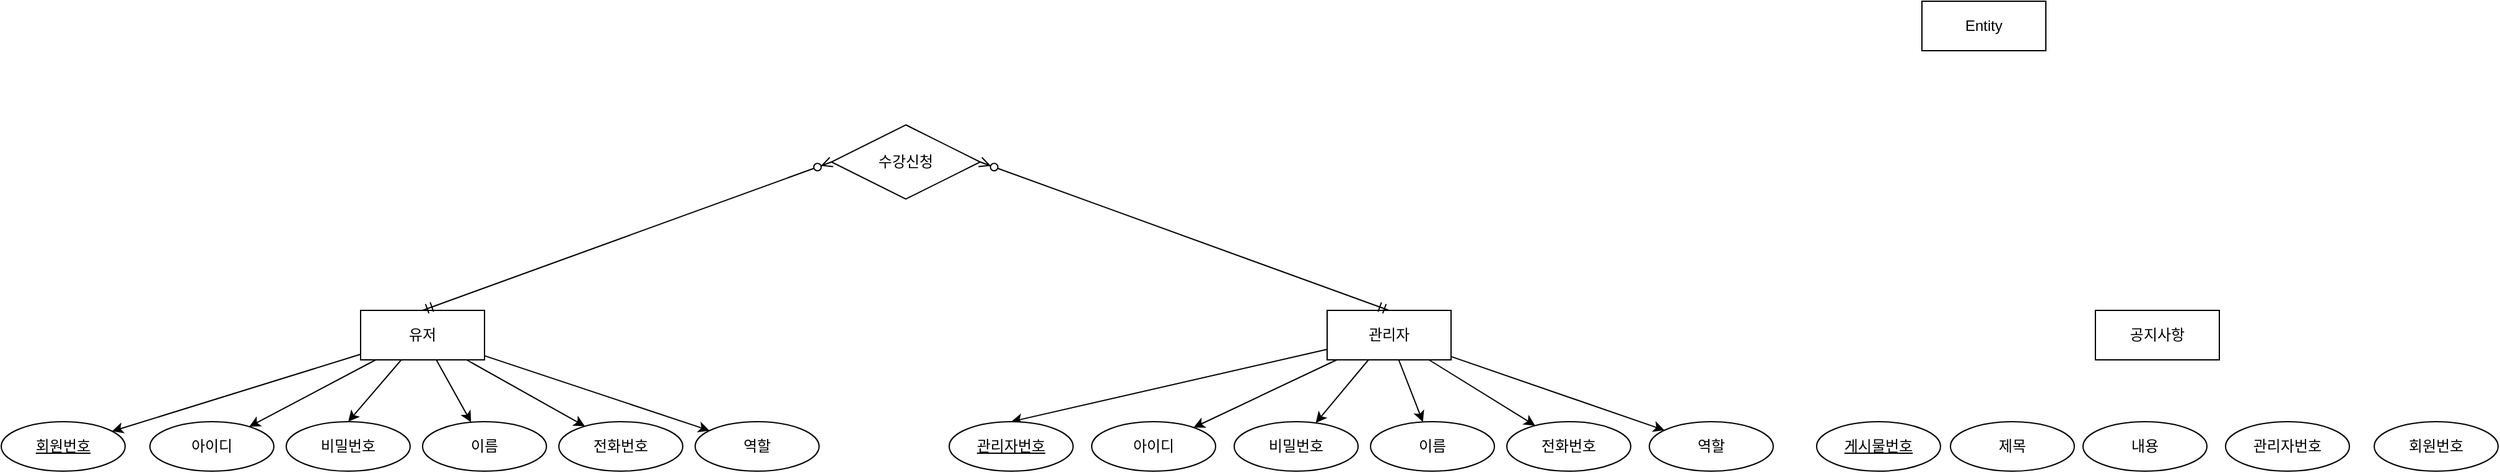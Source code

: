 <mxfile version="24.0.7" type="device">
  <diagram name="페이지-1" id="hC-acC57TQcahpKOU4Xh">
    <mxGraphModel dx="2328" dy="1051" grid="1" gridSize="10" guides="1" tooltips="1" connect="1" arrows="1" fold="1" page="1" pageScale="1" pageWidth="827" pageHeight="1169" math="0" shadow="0">
      <root>
        <mxCell id="0" />
        <mxCell id="1" parent="0" />
        <mxCell id="Ikt8q4Z6_RrET4Gfh8_O-19" style="rounded=0;orthogonalLoop=1;jettySize=auto;html=1;" edge="1" parent="1" source="Ikt8q4Z6_RrET4Gfh8_O-1" target="Ikt8q4Z6_RrET4Gfh8_O-3">
          <mxGeometry relative="1" as="geometry" />
        </mxCell>
        <mxCell id="Ikt8q4Z6_RrET4Gfh8_O-20" style="rounded=0;orthogonalLoop=1;jettySize=auto;html=1;" edge="1" parent="1" source="Ikt8q4Z6_RrET4Gfh8_O-1" target="Ikt8q4Z6_RrET4Gfh8_O-4">
          <mxGeometry relative="1" as="geometry" />
        </mxCell>
        <mxCell id="Ikt8q4Z6_RrET4Gfh8_O-21" style="rounded=0;orthogonalLoop=1;jettySize=auto;html=1;entryX=0.5;entryY=0;entryDx=0;entryDy=0;" edge="1" parent="1" source="Ikt8q4Z6_RrET4Gfh8_O-1" target="Ikt8q4Z6_RrET4Gfh8_O-5">
          <mxGeometry relative="1" as="geometry" />
        </mxCell>
        <mxCell id="Ikt8q4Z6_RrET4Gfh8_O-22" style="rounded=0;orthogonalLoop=1;jettySize=auto;html=1;" edge="1" parent="1" source="Ikt8q4Z6_RrET4Gfh8_O-1" target="Ikt8q4Z6_RrET4Gfh8_O-6">
          <mxGeometry relative="1" as="geometry" />
        </mxCell>
        <mxCell id="Ikt8q4Z6_RrET4Gfh8_O-23" style="rounded=0;orthogonalLoop=1;jettySize=auto;html=1;" edge="1" parent="1" source="Ikt8q4Z6_RrET4Gfh8_O-1" target="Ikt8q4Z6_RrET4Gfh8_O-7">
          <mxGeometry relative="1" as="geometry" />
        </mxCell>
        <mxCell id="Ikt8q4Z6_RrET4Gfh8_O-24" style="rounded=0;orthogonalLoop=1;jettySize=auto;html=1;" edge="1" parent="1" source="Ikt8q4Z6_RrET4Gfh8_O-1" target="Ikt8q4Z6_RrET4Gfh8_O-15">
          <mxGeometry relative="1" as="geometry" />
        </mxCell>
        <mxCell id="Ikt8q4Z6_RrET4Gfh8_O-1" value="유저" style="whiteSpace=wrap;html=1;align=center;" vertex="1" parent="1">
          <mxGeometry x="-980" y="440" width="100" height="40" as="geometry" />
        </mxCell>
        <mxCell id="Ikt8q4Z6_RrET4Gfh8_O-2" value="Entity" style="whiteSpace=wrap;html=1;align=center;" vertex="1" parent="1">
          <mxGeometry x="280" y="190" width="100" height="40" as="geometry" />
        </mxCell>
        <mxCell id="Ikt8q4Z6_RrET4Gfh8_O-3" value="회원번호" style="ellipse;whiteSpace=wrap;html=1;align=center;fontStyle=4;" vertex="1" parent="1">
          <mxGeometry x="-1270" y="530" width="100" height="40" as="geometry" />
        </mxCell>
        <mxCell id="Ikt8q4Z6_RrET4Gfh8_O-4" value="아이디" style="ellipse;whiteSpace=wrap;html=1;align=center;" vertex="1" parent="1">
          <mxGeometry x="-1150" y="530" width="100" height="40" as="geometry" />
        </mxCell>
        <mxCell id="Ikt8q4Z6_RrET4Gfh8_O-5" value="비밀번호" style="ellipse;whiteSpace=wrap;html=1;align=center;" vertex="1" parent="1">
          <mxGeometry x="-1040" y="530" width="100" height="40" as="geometry" />
        </mxCell>
        <mxCell id="Ikt8q4Z6_RrET4Gfh8_O-6" value="이름" style="ellipse;whiteSpace=wrap;html=1;align=center;" vertex="1" parent="1">
          <mxGeometry x="-930" y="530" width="100" height="40" as="geometry" />
        </mxCell>
        <mxCell id="Ikt8q4Z6_RrET4Gfh8_O-7" value="전화번호" style="ellipse;whiteSpace=wrap;html=1;align=center;" vertex="1" parent="1">
          <mxGeometry x="-820" y="530" width="100" height="40" as="geometry" />
        </mxCell>
        <mxCell id="Ikt8q4Z6_RrET4Gfh8_O-27" style="rounded=0;orthogonalLoop=1;jettySize=auto;html=1;entryX=0.5;entryY=0;entryDx=0;entryDy=0;" edge="1" parent="1" source="Ikt8q4Z6_RrET4Gfh8_O-8" target="Ikt8q4Z6_RrET4Gfh8_O-9">
          <mxGeometry relative="1" as="geometry" />
        </mxCell>
        <mxCell id="Ikt8q4Z6_RrET4Gfh8_O-28" style="rounded=0;orthogonalLoop=1;jettySize=auto;html=1;" edge="1" parent="1" source="Ikt8q4Z6_RrET4Gfh8_O-8" target="Ikt8q4Z6_RrET4Gfh8_O-11">
          <mxGeometry relative="1" as="geometry" />
        </mxCell>
        <mxCell id="Ikt8q4Z6_RrET4Gfh8_O-29" style="rounded=0;orthogonalLoop=1;jettySize=auto;html=1;" edge="1" parent="1" source="Ikt8q4Z6_RrET4Gfh8_O-8" target="Ikt8q4Z6_RrET4Gfh8_O-12">
          <mxGeometry relative="1" as="geometry" />
        </mxCell>
        <mxCell id="Ikt8q4Z6_RrET4Gfh8_O-30" style="rounded=0;orthogonalLoop=1;jettySize=auto;html=1;" edge="1" parent="1" source="Ikt8q4Z6_RrET4Gfh8_O-8" target="Ikt8q4Z6_RrET4Gfh8_O-13">
          <mxGeometry relative="1" as="geometry" />
        </mxCell>
        <mxCell id="Ikt8q4Z6_RrET4Gfh8_O-31" style="rounded=0;orthogonalLoop=1;jettySize=auto;html=1;" edge="1" parent="1" source="Ikt8q4Z6_RrET4Gfh8_O-8" target="Ikt8q4Z6_RrET4Gfh8_O-14">
          <mxGeometry relative="1" as="geometry" />
        </mxCell>
        <mxCell id="Ikt8q4Z6_RrET4Gfh8_O-32" style="rounded=0;orthogonalLoop=1;jettySize=auto;html=1;" edge="1" parent="1" source="Ikt8q4Z6_RrET4Gfh8_O-8" target="Ikt8q4Z6_RrET4Gfh8_O-17">
          <mxGeometry relative="1" as="geometry" />
        </mxCell>
        <mxCell id="Ikt8q4Z6_RrET4Gfh8_O-8" value="관리자" style="whiteSpace=wrap;html=1;align=center;" vertex="1" parent="1">
          <mxGeometry x="-200" y="440" width="100" height="40" as="geometry" />
        </mxCell>
        <mxCell id="Ikt8q4Z6_RrET4Gfh8_O-9" value="관리자번호" style="ellipse;whiteSpace=wrap;html=1;align=center;fontStyle=4;" vertex="1" parent="1">
          <mxGeometry x="-505" y="530" width="100" height="40" as="geometry" />
        </mxCell>
        <mxCell id="Ikt8q4Z6_RrET4Gfh8_O-11" value="아이디" style="ellipse;whiteSpace=wrap;html=1;align=center;" vertex="1" parent="1">
          <mxGeometry x="-390" y="530" width="100" height="40" as="geometry" />
        </mxCell>
        <mxCell id="Ikt8q4Z6_RrET4Gfh8_O-12" value="비밀번호" style="ellipse;whiteSpace=wrap;html=1;align=center;" vertex="1" parent="1">
          <mxGeometry x="-275" y="530" width="100" height="40" as="geometry" />
        </mxCell>
        <mxCell id="Ikt8q4Z6_RrET4Gfh8_O-13" value="이름" style="ellipse;whiteSpace=wrap;html=1;align=center;" vertex="1" parent="1">
          <mxGeometry x="-165" y="530" width="100" height="40" as="geometry" />
        </mxCell>
        <mxCell id="Ikt8q4Z6_RrET4Gfh8_O-14" value="전화번호" style="ellipse;whiteSpace=wrap;html=1;align=center;" vertex="1" parent="1">
          <mxGeometry x="-55" y="530" width="100" height="40" as="geometry" />
        </mxCell>
        <mxCell id="Ikt8q4Z6_RrET4Gfh8_O-15" value="역할" style="ellipse;whiteSpace=wrap;html=1;align=center;" vertex="1" parent="1">
          <mxGeometry x="-710" y="530" width="100" height="40" as="geometry" />
        </mxCell>
        <mxCell id="Ikt8q4Z6_RrET4Gfh8_O-16" value="공지사항" style="whiteSpace=wrap;html=1;align=center;" vertex="1" parent="1">
          <mxGeometry x="420" y="440" width="100" height="40" as="geometry" />
        </mxCell>
        <mxCell id="Ikt8q4Z6_RrET4Gfh8_O-17" value="역할" style="ellipse;whiteSpace=wrap;html=1;align=center;" vertex="1" parent="1">
          <mxGeometry x="60" y="530" width="100" height="40" as="geometry" />
        </mxCell>
        <mxCell id="Ikt8q4Z6_RrET4Gfh8_O-18" value="수강신청" style="shape=rhombus;perimeter=rhombusPerimeter;whiteSpace=wrap;html=1;align=center;" vertex="1" parent="1">
          <mxGeometry x="-600" y="290" width="120" height="60" as="geometry" />
        </mxCell>
        <mxCell id="Ikt8q4Z6_RrET4Gfh8_O-25" value="" style="fontSize=12;html=1;endArrow=ERzeroToMany;startArrow=ERmandOne;rounded=0;exitX=0.5;exitY=0;exitDx=0;exitDy=0;entryX=0;entryY=0.5;entryDx=0;entryDy=0;" edge="1" parent="1" source="Ikt8q4Z6_RrET4Gfh8_O-1" target="Ikt8q4Z6_RrET4Gfh8_O-18">
          <mxGeometry width="100" height="100" relative="1" as="geometry">
            <mxPoint x="-680" y="260" as="sourcePoint" />
            <mxPoint x="-1010" y="380" as="targetPoint" />
          </mxGeometry>
        </mxCell>
        <mxCell id="Ikt8q4Z6_RrET4Gfh8_O-26" value="" style="fontSize=12;html=1;endArrow=ERzeroToMany;startArrow=ERmandOne;rounded=0;exitX=0.5;exitY=0;exitDx=0;exitDy=0;entryX=1;entryY=0.5;entryDx=0;entryDy=0;" edge="1" parent="1" source="Ikt8q4Z6_RrET4Gfh8_O-8" target="Ikt8q4Z6_RrET4Gfh8_O-18">
          <mxGeometry width="100" height="100" relative="1" as="geometry">
            <mxPoint x="-85" y="180" as="sourcePoint" />
            <mxPoint x="-190" y="250" as="targetPoint" />
          </mxGeometry>
        </mxCell>
        <mxCell id="Ikt8q4Z6_RrET4Gfh8_O-33" value="제목" style="ellipse;whiteSpace=wrap;html=1;align=center;" vertex="1" parent="1">
          <mxGeometry x="303" y="530" width="100" height="40" as="geometry" />
        </mxCell>
        <mxCell id="Ikt8q4Z6_RrET4Gfh8_O-34" value="게시물번호" style="ellipse;whiteSpace=wrap;html=1;align=center;fontStyle=4;" vertex="1" parent="1">
          <mxGeometry x="195" y="530" width="100" height="40" as="geometry" />
        </mxCell>
        <mxCell id="Ikt8q4Z6_RrET4Gfh8_O-35" value="내용" style="ellipse;whiteSpace=wrap;html=1;align=center;" vertex="1" parent="1">
          <mxGeometry x="410" y="530" width="100" height="40" as="geometry" />
        </mxCell>
        <mxCell id="Ikt8q4Z6_RrET4Gfh8_O-37" value="관리자번호" style="ellipse;whiteSpace=wrap;html=1;align=center;" vertex="1" parent="1">
          <mxGeometry x="525" y="530" width="100" height="40" as="geometry" />
        </mxCell>
        <mxCell id="Ikt8q4Z6_RrET4Gfh8_O-38" value="회원번호" style="ellipse;whiteSpace=wrap;html=1;align=center;" vertex="1" parent="1">
          <mxGeometry x="645" y="530" width="100" height="40" as="geometry" />
        </mxCell>
      </root>
    </mxGraphModel>
  </diagram>
</mxfile>
